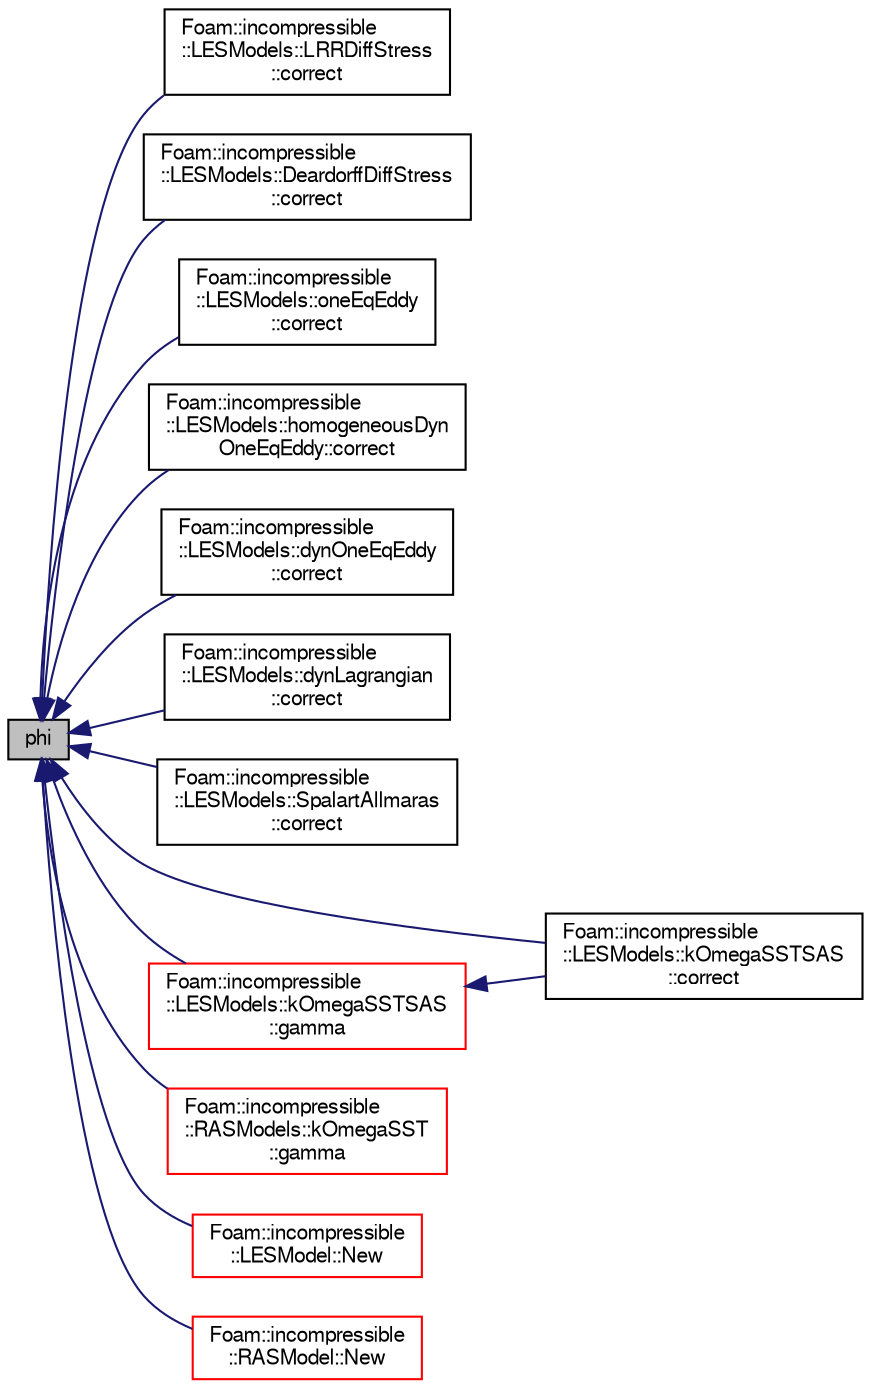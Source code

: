 digraph "phi"
{
  bgcolor="transparent";
  edge [fontname="FreeSans",fontsize="10",labelfontname="FreeSans",labelfontsize="10"];
  node [fontname="FreeSans",fontsize="10",shape=record];
  rankdir="LR";
  Node485 [label="phi",height=0.2,width=0.4,color="black", fillcolor="grey75", style="filled", fontcolor="black"];
  Node485 -> Node486 [dir="back",color="midnightblue",fontsize="10",style="solid",fontname="FreeSans"];
  Node486 [label="Foam::incompressible\l::LESModels::LRRDiffStress\l::correct",height=0.2,width=0.4,color="black",URL="$a30878.html#a4f67b3ab06ec329ec02fa14d5f15d8f2",tooltip="Correct Eddy-Viscosity and related properties. "];
  Node485 -> Node487 [dir="back",color="midnightblue",fontsize="10",style="solid",fontname="FreeSans"];
  Node487 [label="Foam::incompressible\l::LESModels::DeardorffDiffStress\l::correct",height=0.2,width=0.4,color="black",URL="$a30830.html#a4f67b3ab06ec329ec02fa14d5f15d8f2",tooltip="Correct Eddy-Viscosity and related properties. "];
  Node485 -> Node488 [dir="back",color="midnightblue",fontsize="10",style="solid",fontname="FreeSans"];
  Node488 [label="Foam::incompressible\l::LESModels::oneEqEddy\l::correct",height=0.2,width=0.4,color="black",URL="$a30886.html#a4f67b3ab06ec329ec02fa14d5f15d8f2",tooltip="Correct Eddy-Viscosity and related properties. "];
  Node485 -> Node489 [dir="back",color="midnightblue",fontsize="10",style="solid",fontname="FreeSans"];
  Node489 [label="Foam::incompressible\l::LESModels::homogeneousDyn\lOneEqEddy::correct",height=0.2,width=0.4,color="black",URL="$a30854.html#a4f67b3ab06ec329ec02fa14d5f15d8f2",tooltip="Correct Eddy-Viscosity and related properties. "];
  Node485 -> Node490 [dir="back",color="midnightblue",fontsize="10",style="solid",fontname="FreeSans"];
  Node490 [label="Foam::incompressible\l::LESModels::dynOneEqEddy\l::correct",height=0.2,width=0.4,color="black",URL="$a30842.html#a4f67b3ab06ec329ec02fa14d5f15d8f2",tooltip="Correct Eddy-Viscosity and related properties. "];
  Node485 -> Node491 [dir="back",color="midnightblue",fontsize="10",style="solid",fontname="FreeSans"];
  Node491 [label="Foam::incompressible\l::LESModels::dynLagrangian\l::correct",height=0.2,width=0.4,color="black",URL="$a30838.html#a4f67b3ab06ec329ec02fa14d5f15d8f2",tooltip="Correct Eddy-Viscosity and related properties. "];
  Node485 -> Node492 [dir="back",color="midnightblue",fontsize="10",style="solid",fontname="FreeSans"];
  Node492 [label="Foam::incompressible\l::LESModels::SpalartAllmaras\l::correct",height=0.2,width=0.4,color="black",URL="$a30902.html#a4f67b3ab06ec329ec02fa14d5f15d8f2",tooltip="Correct nuTilda and related properties. "];
  Node485 -> Node493 [dir="back",color="midnightblue",fontsize="10",style="solid",fontname="FreeSans"];
  Node493 [label="Foam::incompressible\l::LESModels::kOmegaSSTSAS\l::correct",height=0.2,width=0.4,color="black",URL="$a30866.html#a4f67b3ab06ec329ec02fa14d5f15d8f2",tooltip="Solve the turbulence equations (k-w) and correct the turbulence. "];
  Node485 -> Node494 [dir="back",color="midnightblue",fontsize="10",style="solid",fontname="FreeSans"];
  Node494 [label="Foam::incompressible\l::LESModels::kOmegaSSTSAS\l::gamma",height=0.2,width=0.4,color="red",URL="$a30866.html#af78889d1b8882a298fc4b7f8c8a2594e"];
  Node494 -> Node493 [dir="back",color="midnightblue",fontsize="10",style="solid",fontname="FreeSans"];
  Node485 -> Node501 [dir="back",color="midnightblue",fontsize="10",style="solid",fontname="FreeSans"];
  Node501 [label="Foam::incompressible\l::RASModels::kOmegaSST\l::gamma",height=0.2,width=0.4,color="red",URL="$a31030.html#af78889d1b8882a298fc4b7f8c8a2594e"];
  Node485 -> Node504 [dir="back",color="midnightblue",fontsize="10",style="solid",fontname="FreeSans"];
  Node504 [label="Foam::incompressible\l::LESModel::New",height=0.2,width=0.4,color="red",URL="$a30874.html#a17a80a99aecbf55d03b7b743ef83b963",tooltip="Return a reference to the selected LES model. "];
  Node485 -> Node506 [dir="back",color="midnightblue",fontsize="10",style="solid",fontname="FreeSans"];
  Node506 [label="Foam::incompressible\l::RASModel::New",height=0.2,width=0.4,color="red",URL="$a31074.html#a9f933fdb34343e96de0ab8c3a144628f",tooltip="Return a reference to the selected RAS model. "];
}
